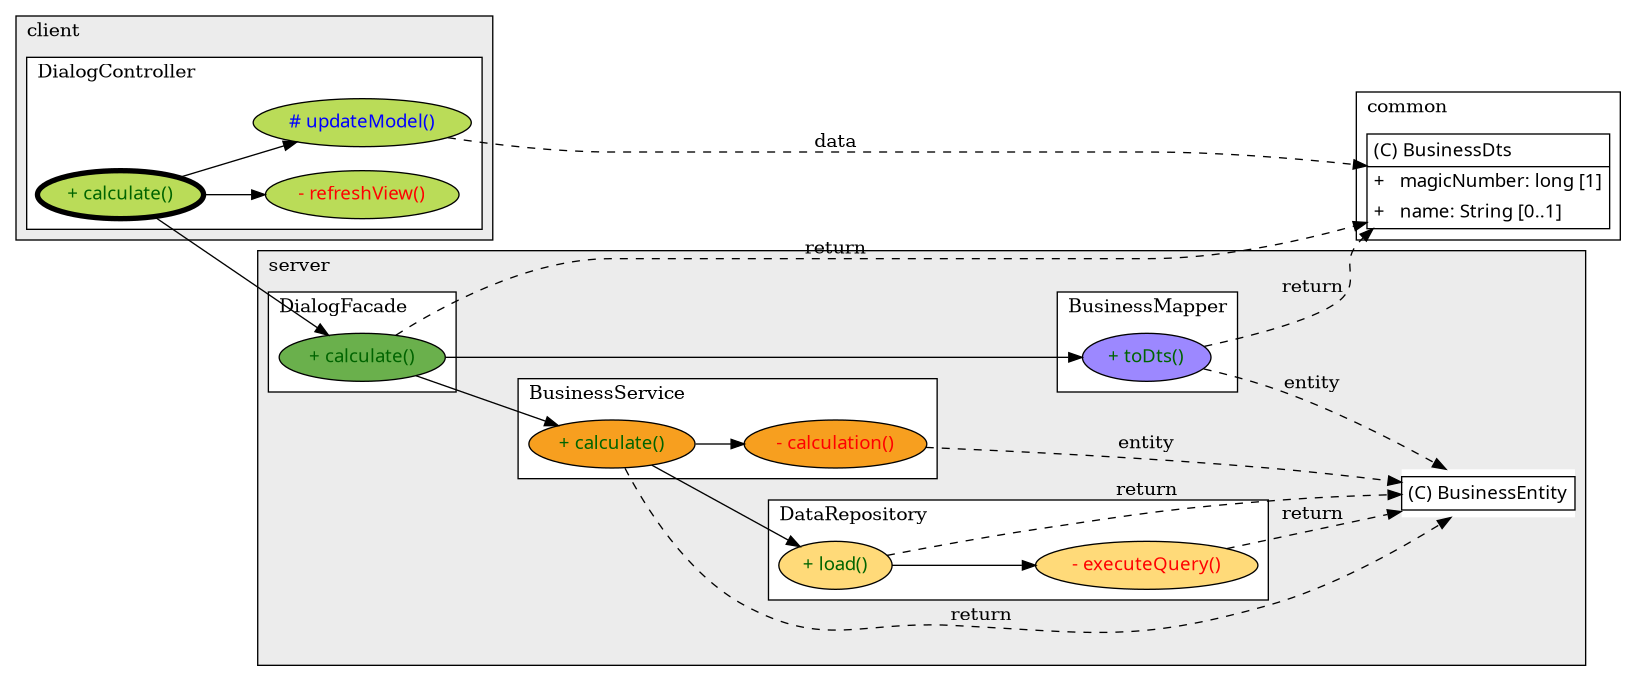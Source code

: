 @startuml

/' diagram meta data start
config=CallConfiguration;
{
  "rootMethod": "examples.tinyfullexample.data.client.DialogController#calculate()",
  "projectClassification": {
    "searchMode": "OpenProject", // OpenProject, AllProjects
    "useCaching": false, // can be used when code base is not changed
    "includedProjects": "examples.tinyfullexample.data",
    "subComponentRoot": "", // sub-components will be shown separately but keep their identifier from the root (e.g. 'interfaces.adapter')
    "pathEndKeywords": "*.impl",
    "isClientPath": "",
    "isClientName": "*Controller*",
    "isTestPath": "",
    "isTestName": "*Test",
    "isMappingPath": "*.mapper",
    "isMappingName": "*.Mapper;*.MapperImpl",
    "isDataAccessPath": "*.dataaccess",
    "isDataAccessName": "*Repository*",
    "isDataStructurePath": "*.entity;*.ds",
    "isDataStructureName": "*Entity",
    "isInterfaceStructuresPath": "*.dto",
    "isInterfaceStructuresName": "*Dts",
    "isEntryPointPath": "",
    "isEntryPointName": "*Facade*",
    "customLayers": {} // first matching pattern is applied; e.g.: {"controller": { "name": "*.controller", "path": "controller" }}
  },
  "graphRestriction": {
    "classPackageExcludeFilter": "",
    "classPackageIncludeFilter": "",
    "classNameExcludeFilter": "",
    "classNameIncludeFilter": "",
    "methodNameExcludeFilter": "",
    "methodNameIncludeFilter": "",
    "includeLayers": [],
    "excludeLayers": [],
    "removeByInheritance": "", // inheritance/annotation based filtering is done in a second step
    "removeByAnnotation": "",
    "removeByClassPackage": "", // cleanup the graph after inheritance/annotation based filtering is done
    "removeByClassName": "",
    "cutMappings": false,
    "cutEnum": true,
    "cutTests": false,
    "cutClient": false,
    "cutDataAccess": false,
    "cutInterfaceStructures": false,
    "cutDataStructures": false,
    "cutGetterAndSetter": true,
    "cutConstructors": true
  },
  "graphTraversal": {
    "forwardDepth": 9,
    "backwardDepth": 9,
    "classPackageExcludeFilter": "",
    "classPackageIncludeFilter": "",
    "classNameExcludeFilter": "",
    "classNameIncludeFilter": "",
    "methodNameExcludeFilter": "",
    "methodNameIncludeFilter": "",
    "includeLayers": [],
    "excludeLayers": [],
    "hideMappings": false,
    "hideDataStructures": false,
    "hideMethodsInDataStructures": true,
    "hidePrivateMethods": false,
    "hideInterfaceCalls": true, // indirection: implementation -> interface (is hidden) -> implementation
    "onlyShowApplicationEntryPoints": false // root node is included
  },
  "details": {
    "nodeAggregation": "None", // None, Class
    "nodeGrouping": "Component", // None, Component, Layer
    "wrapMethodsWithItsClass": true,
    "showMethodParametersTypes": false,
    "showMethodParametersNames": false,
    "showMethodReturnType": false,
    "showPackageLevels": 2,
    "showCallOrder": false,
    "edgeMode": "MethodsAndDirectTypeUsage", // TypesOnly, MethodsOnly, TypesAndMethods, MethodsAndDirectTypeUsage
    "showDetailedClassStructure": true,
    "methodColorCoding": "Layer", // None, Component, Layer
    "classColorCoding": "None" // None, Component, Layer
  },
  "rootClass": "examples.tinyfullexample.data.client.DialogController"
}
diagram meta data end '/





digraph g {
    rankdir="LR"
    
    node[fontname="calibri"]

'nodes 
subgraph cluster_1354814997 { 
   	label=common
	labeljust=l
	fillcolor=white
	style=filled
   
   BusinessDts1991903255[
	label=<<TABLE BORDER="1" CELLBORDER="0" CELLPADDING="4" CELLSPACING="0">
<TR><TD ALIGN="LEFT"  >(C) BusinessDts</TD></TR>
<HR/>
<TR><TD ALIGN="LEFT"  >+   magicNumber: long [1]</TD></TR>
<TR><TD ALIGN="LEFT"  >+   name: String [0..1]</TD></TR>
</TABLE>>
	style=filled
	margin="0.0"
	shape=plaintext
	fillcolor=white
];
} 

subgraph cluster_1357712437 { 
   	label=client
	labeljust=l
	fillcolor="#ececec"
	style=filled
   
   subgraph cluster_722958556 { 
   	label=DialogController
	labeljust=l
	fillcolor=white
	style=filled
   
   DialogController1989005815XXXcalculate0[
	label="+ calculate()"
	style=filled
	fillcolor="#badc58"
	tooltip="DialogController

null"
	penwidth=4
	fontcolor=darkgreen
];

DialogController1989005815XXXrefreshView0[
	label="- refreshView()"
	style=filled
	fillcolor="#badc58"
	tooltip="DialogController

null"
	fontcolor=red
];

DialogController1989005815XXXupdateModel1401889309[
	label="# updateModel()"
	style=filled
	fillcolor="#badc58"
	tooltip="DialogController

null"
	fontcolor=blue
];
} 
} 

subgraph cluster_905826493 { 
   	label=server
	labeljust=l
	fillcolor="#ececec"
	style=filled
   
   BusinessEntity1854075537[
	label=<<TABLE BORDER="1" CELLBORDER="0" CELLPADDING="4" CELLSPACING="0">
<TR><TD ALIGN="LEFT"  >(C) BusinessEntity</TD></TR>
</TABLE>>
	style=filled
	margin="0.0"
	shape=plaintext
	fillcolor=white
];

subgraph cluster_166516770 { 
   	label=DialogFacade
	labeljust=l
	fillcolor=white
	style=filled
   
   DialogFacade1854075537XXXcalculate0[
	label="+ calculate()"
	style=filled
	fillcolor="#6ab04c"
	tooltip="DialogFacade

null"
	fontcolor=darkgreen
];
} 

subgraph cluster_726081205 { 
   	label=BusinessService
	labeljust=l
	fillcolor=white
	style=filled
   
   BusinessService1854075537XXXcalculate0[
	label="+ calculate()"
	style=filled
	fillcolor="#F79F1F"
	tooltip="BusinessService

null"
	fontcolor=darkgreen
];

BusinessService1854075537XXXcalculation600804323[
	label="- calculation()"
	style=filled
	fillcolor="#F79F1F"
	tooltip="BusinessService

null"
	fontcolor=red
];
} 

subgraph cluster_817718849 { 
   	label=BusinessMapper
	labeljust=l
	fillcolor=white
	style=filled
   
   BusinessMapper1854075537XXXtoDts600804323[
	label="+ toDts()"
	style=filled
	fillcolor="#9c88ff"
	tooltip="BusinessMapper

null"
	fontcolor=darkgreen
];
} 

subgraph cluster_818833076 { 
   	label=DataRepository
	labeljust=l
	fillcolor=white
	style=filled
   
   DataRepository1854075537XXXexecuteQuery0[
	label="- executeQuery()"
	style=filled
	fillcolor="#ffda79"
	tooltip="DataRepository

null"
	fontcolor=red
];

DataRepository1854075537XXXload0[
	label="+ load()"
	style=filled
	fillcolor="#ffda79"
	tooltip="DataRepository

null"
	fontcolor=darkgreen
];
} 
} 

'edges    
BusinessMapper1854075537XXXtoDts600804323 -> BusinessDts1991903255[label=return, style=dashed];
BusinessMapper1854075537XXXtoDts600804323 -> BusinessEntity1854075537[label=entity, style=dashed];
BusinessService1854075537XXXcalculate0 -> BusinessEntity1854075537[label=return, style=dashed];
BusinessService1854075537XXXcalculate0 -> BusinessService1854075537XXXcalculation600804323;
BusinessService1854075537XXXcalculate0 -> DataRepository1854075537XXXload0;
BusinessService1854075537XXXcalculation600804323 -> BusinessEntity1854075537[label=entity, style=dashed];
DataRepository1854075537XXXexecuteQuery0 -> BusinessEntity1854075537[label=return, style=dashed];
DataRepository1854075537XXXload0 -> BusinessEntity1854075537[label=return, style=dashed];
DataRepository1854075537XXXload0 -> DataRepository1854075537XXXexecuteQuery0;
DialogController1989005815XXXcalculate0 -> DialogController1989005815XXXrefreshView0;
DialogController1989005815XXXcalculate0 -> DialogController1989005815XXXupdateModel1401889309;
DialogController1989005815XXXcalculate0 -> DialogFacade1854075537XXXcalculate0;
DialogController1989005815XXXupdateModel1401889309 -> BusinessDts1991903255[label=data, style=dashed];
DialogFacade1854075537XXXcalculate0 -> BusinessDts1991903255[label=return, style=dashed];
DialogFacade1854075537XXXcalculate0 -> BusinessMapper1854075537XXXtoDts600804323;
DialogFacade1854075537XXXcalculate0 -> BusinessService1854075537XXXcalculate0;
    
}
@enduml